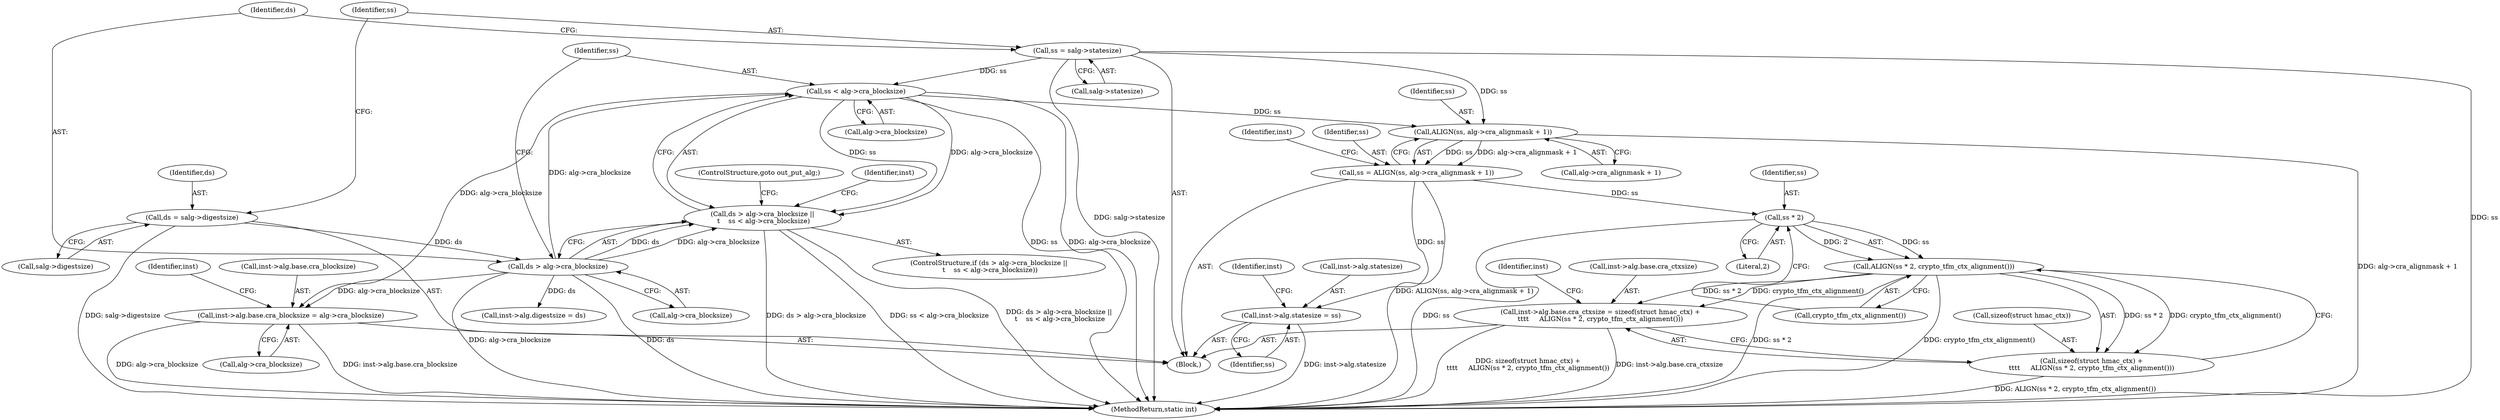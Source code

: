 digraph "0_linux_af3ff8045bbf3e32f1a448542e73abb4c8ceb6f1@pointer" {
"1000165" [label="(Call,ss < alg->cra_blocksize)"];
"1000153" [label="(Call,ss = salg->statesize)"];
"1000160" [label="(Call,ds > alg->cra_blocksize)"];
"1000148" [label="(Call,ds = salg->digestsize)"];
"1000159" [label="(Call,ds > alg->cra_blocksize ||\n \t    ss < alg->cra_blocksize)"];
"1000206" [label="(Call,inst->alg.base.cra_blocksize = alg->cra_blocksize)"];
"1000230" [label="(Call,ALIGN(ss, alg->cra_alignmask + 1))"];
"1000228" [label="(Call,ss = ALIGN(ss, alg->cra_alignmask + 1))"];
"1000244" [label="(Call,inst->alg.statesize = ss)"];
"1000263" [label="(Call,ss * 2)"];
"1000262" [label="(Call,ALIGN(ss * 2, crypto_tfm_ctx_alignment()))"];
"1000251" [label="(Call,inst->alg.base.cra_ctxsize = sizeof(struct hmac_ctx) +\n\t\t\t\t     ALIGN(ss * 2, crypto_tfm_ctx_alignment()))"];
"1000259" [label="(Call,sizeof(struct hmac_ctx) +\n\t\t\t\t     ALIGN(ss * 2, crypto_tfm_ctx_alignment()))"];
"1000255" [label="(Identifier,inst)"];
"1000161" [label="(Identifier,ds)"];
"1000265" [label="(Literal,2)"];
"1000150" [label="(Call,salg->digestsize)"];
"1000263" [label="(Call,ss * 2)"];
"1000252" [label="(Call,inst->alg.base.cra_ctxsize)"];
"1000264" [label="(Identifier,ss)"];
"1000155" [label="(Call,salg->statesize)"];
"1000166" [label="(Identifier,ss)"];
"1000230" [label="(Call,ALIGN(ss, alg->cra_alignmask + 1))"];
"1000159" [label="(Call,ds > alg->cra_blocksize ||\n \t    ss < alg->cra_blocksize)"];
"1000251" [label="(Call,inst->alg.base.cra_ctxsize = sizeof(struct hmac_ctx) +\n\t\t\t\t     ALIGN(ss * 2, crypto_tfm_ctx_alignment()))"];
"1000162" [label="(Call,alg->cra_blocksize)"];
"1000250" [label="(Identifier,ss)"];
"1000240" [label="(Identifier,inst)"];
"1000266" [label="(Call,crypto_tfm_ctx_alignment())"];
"1000214" [label="(Call,alg->cra_blocksize)"];
"1000229" [label="(Identifier,ss)"];
"1000259" [label="(Call,sizeof(struct hmac_ctx) +\n\t\t\t\t     ALIGN(ss * 2, crypto_tfm_ctx_alignment()))"];
"1000244" [label="(Call,inst->alg.statesize = ss)"];
"1000170" [label="(ControlStructure,goto out_put_alg;)"];
"1000351" [label="(MethodReturn,static int)"];
"1000221" [label="(Identifier,inst)"];
"1000231" [label="(Identifier,ss)"];
"1000245" [label="(Call,inst->alg.statesize)"];
"1000260" [label="(Call,sizeof(struct hmac_ctx))"];
"1000237" [label="(Call,inst->alg.digestsize = ds)"];
"1000158" [label="(ControlStructure,if (ds > alg->cra_blocksize ||\n \t    ss < alg->cra_blocksize))"];
"1000206" [label="(Call,inst->alg.base.cra_blocksize = alg->cra_blocksize)"];
"1000148" [label="(Call,ds = salg->digestsize)"];
"1000228" [label="(Call,ss = ALIGN(ss, alg->cra_alignmask + 1))"];
"1000149" [label="(Identifier,ds)"];
"1000153" [label="(Call,ss = salg->statesize)"];
"1000271" [label="(Identifier,inst)"];
"1000232" [label="(Call,alg->cra_alignmask + 1)"];
"1000154" [label="(Identifier,ss)"];
"1000172" [label="(Identifier,inst)"];
"1000160" [label="(Call,ds > alg->cra_blocksize)"];
"1000262" [label="(Call,ALIGN(ss * 2, crypto_tfm_ctx_alignment()))"];
"1000167" [label="(Call,alg->cra_blocksize)"];
"1000104" [label="(Block,)"];
"1000207" [label="(Call,inst->alg.base.cra_blocksize)"];
"1000165" [label="(Call,ss < alg->cra_blocksize)"];
"1000165" -> "1000159"  [label="AST: "];
"1000165" -> "1000167"  [label="CFG: "];
"1000166" -> "1000165"  [label="AST: "];
"1000167" -> "1000165"  [label="AST: "];
"1000159" -> "1000165"  [label="CFG: "];
"1000165" -> "1000351"  [label="DDG: ss"];
"1000165" -> "1000351"  [label="DDG: alg->cra_blocksize"];
"1000165" -> "1000159"  [label="DDG: ss"];
"1000165" -> "1000159"  [label="DDG: alg->cra_blocksize"];
"1000153" -> "1000165"  [label="DDG: ss"];
"1000160" -> "1000165"  [label="DDG: alg->cra_blocksize"];
"1000165" -> "1000206"  [label="DDG: alg->cra_blocksize"];
"1000165" -> "1000230"  [label="DDG: ss"];
"1000153" -> "1000104"  [label="AST: "];
"1000153" -> "1000155"  [label="CFG: "];
"1000154" -> "1000153"  [label="AST: "];
"1000155" -> "1000153"  [label="AST: "];
"1000161" -> "1000153"  [label="CFG: "];
"1000153" -> "1000351"  [label="DDG: salg->statesize"];
"1000153" -> "1000351"  [label="DDG: ss"];
"1000153" -> "1000230"  [label="DDG: ss"];
"1000160" -> "1000159"  [label="AST: "];
"1000160" -> "1000162"  [label="CFG: "];
"1000161" -> "1000160"  [label="AST: "];
"1000162" -> "1000160"  [label="AST: "];
"1000166" -> "1000160"  [label="CFG: "];
"1000159" -> "1000160"  [label="CFG: "];
"1000160" -> "1000351"  [label="DDG: alg->cra_blocksize"];
"1000160" -> "1000351"  [label="DDG: ds"];
"1000160" -> "1000159"  [label="DDG: ds"];
"1000160" -> "1000159"  [label="DDG: alg->cra_blocksize"];
"1000148" -> "1000160"  [label="DDG: ds"];
"1000160" -> "1000206"  [label="DDG: alg->cra_blocksize"];
"1000160" -> "1000237"  [label="DDG: ds"];
"1000148" -> "1000104"  [label="AST: "];
"1000148" -> "1000150"  [label="CFG: "];
"1000149" -> "1000148"  [label="AST: "];
"1000150" -> "1000148"  [label="AST: "];
"1000154" -> "1000148"  [label="CFG: "];
"1000148" -> "1000351"  [label="DDG: salg->digestsize"];
"1000159" -> "1000158"  [label="AST: "];
"1000170" -> "1000159"  [label="CFG: "];
"1000172" -> "1000159"  [label="CFG: "];
"1000159" -> "1000351"  [label="DDG: ss < alg->cra_blocksize"];
"1000159" -> "1000351"  [label="DDG: ds > alg->cra_blocksize ||\n \t    ss < alg->cra_blocksize"];
"1000159" -> "1000351"  [label="DDG: ds > alg->cra_blocksize"];
"1000206" -> "1000104"  [label="AST: "];
"1000206" -> "1000214"  [label="CFG: "];
"1000207" -> "1000206"  [label="AST: "];
"1000214" -> "1000206"  [label="AST: "];
"1000221" -> "1000206"  [label="CFG: "];
"1000206" -> "1000351"  [label="DDG: alg->cra_blocksize"];
"1000206" -> "1000351"  [label="DDG: inst->alg.base.cra_blocksize"];
"1000230" -> "1000228"  [label="AST: "];
"1000230" -> "1000232"  [label="CFG: "];
"1000231" -> "1000230"  [label="AST: "];
"1000232" -> "1000230"  [label="AST: "];
"1000228" -> "1000230"  [label="CFG: "];
"1000230" -> "1000351"  [label="DDG: alg->cra_alignmask + 1"];
"1000230" -> "1000228"  [label="DDG: ss"];
"1000230" -> "1000228"  [label="DDG: alg->cra_alignmask + 1"];
"1000228" -> "1000104"  [label="AST: "];
"1000229" -> "1000228"  [label="AST: "];
"1000240" -> "1000228"  [label="CFG: "];
"1000228" -> "1000351"  [label="DDG: ALIGN(ss, alg->cra_alignmask + 1)"];
"1000228" -> "1000244"  [label="DDG: ss"];
"1000228" -> "1000263"  [label="DDG: ss"];
"1000244" -> "1000104"  [label="AST: "];
"1000244" -> "1000250"  [label="CFG: "];
"1000245" -> "1000244"  [label="AST: "];
"1000250" -> "1000244"  [label="AST: "];
"1000255" -> "1000244"  [label="CFG: "];
"1000244" -> "1000351"  [label="DDG: inst->alg.statesize"];
"1000263" -> "1000262"  [label="AST: "];
"1000263" -> "1000265"  [label="CFG: "];
"1000264" -> "1000263"  [label="AST: "];
"1000265" -> "1000263"  [label="AST: "];
"1000266" -> "1000263"  [label="CFG: "];
"1000263" -> "1000351"  [label="DDG: ss"];
"1000263" -> "1000262"  [label="DDG: ss"];
"1000263" -> "1000262"  [label="DDG: 2"];
"1000262" -> "1000259"  [label="AST: "];
"1000262" -> "1000266"  [label="CFG: "];
"1000266" -> "1000262"  [label="AST: "];
"1000259" -> "1000262"  [label="CFG: "];
"1000262" -> "1000351"  [label="DDG: ss * 2"];
"1000262" -> "1000351"  [label="DDG: crypto_tfm_ctx_alignment()"];
"1000262" -> "1000251"  [label="DDG: ss * 2"];
"1000262" -> "1000251"  [label="DDG: crypto_tfm_ctx_alignment()"];
"1000262" -> "1000259"  [label="DDG: ss * 2"];
"1000262" -> "1000259"  [label="DDG: crypto_tfm_ctx_alignment()"];
"1000251" -> "1000104"  [label="AST: "];
"1000251" -> "1000259"  [label="CFG: "];
"1000252" -> "1000251"  [label="AST: "];
"1000259" -> "1000251"  [label="AST: "];
"1000271" -> "1000251"  [label="CFG: "];
"1000251" -> "1000351"  [label="DDG: sizeof(struct hmac_ctx) +\n\t\t\t\t     ALIGN(ss * 2, crypto_tfm_ctx_alignment())"];
"1000251" -> "1000351"  [label="DDG: inst->alg.base.cra_ctxsize"];
"1000260" -> "1000259"  [label="AST: "];
"1000259" -> "1000351"  [label="DDG: ALIGN(ss * 2, crypto_tfm_ctx_alignment())"];
}
